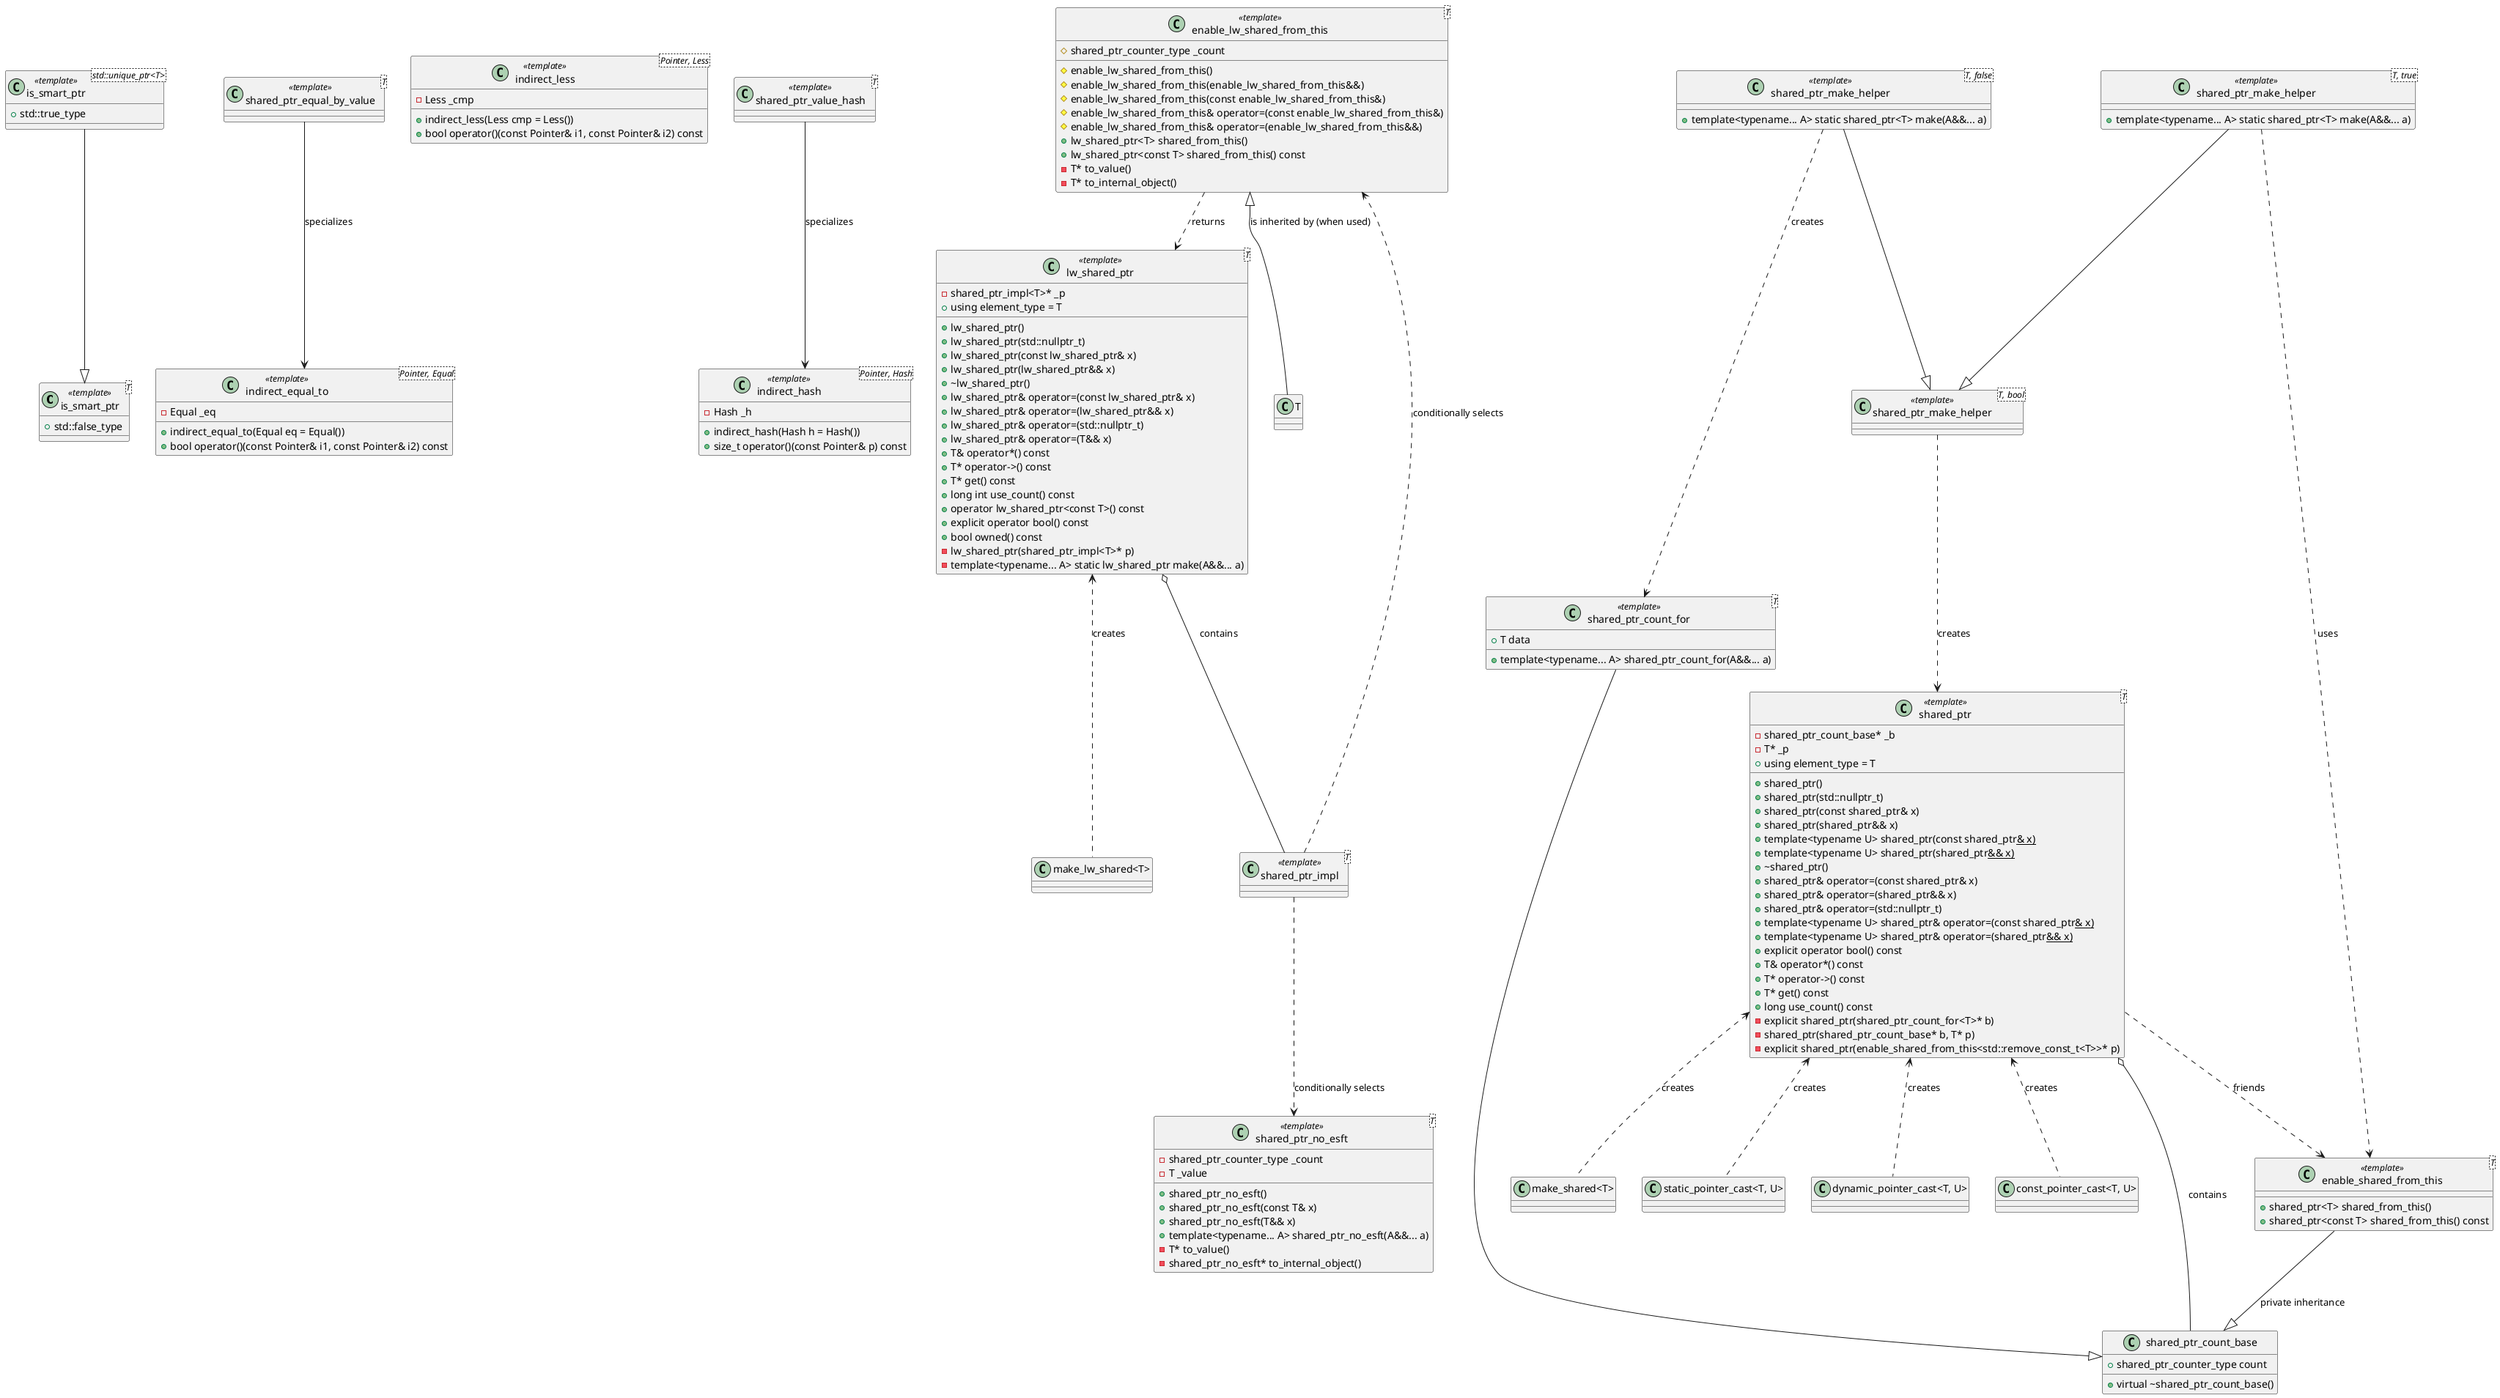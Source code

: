 @startuml Shared Pointer Class Diagram

' Utility templates
class "is_smart_ptr<T>" as is_smart_ptr << template >> {
  +std::false_type
}

class "is_smart_ptr<std::unique_ptr<T>>" as is_smart_ptr_specialized << template >> {
  +std::true_type
}

class "indirect_equal_to<Pointer, Equal>" as indirect_equal_to << template >> {
  -Equal _eq
  +indirect_equal_to(Equal eq = Equal())
  +bool operator()(const Pointer& i1, const Pointer& i2) const
}

class "indirect_less<Pointer, Less>" as indirect_less << template >> {
  -Less _cmp
  +indirect_less(Less cmp = Less())
  +bool operator()(const Pointer& i1, const Pointer& i2) const
}

class "indirect_hash<Pointer, Hash>" as indirect_hash << template >> {
  -Hash _h
  +indirect_hash(Hash h = Hash())
  +size_t operator()(const Pointer& p) const
}

' Lightweight shared pointer section
class "enable_lw_shared_from_this<T>" as enable_lw_shared_from_this << template >> {
  #shared_ptr_counter_type _count
  #enable_lw_shared_from_this()
  #enable_lw_shared_from_this(enable_lw_shared_from_this&&)
  #enable_lw_shared_from_this(const enable_lw_shared_from_this&)
  #enable_lw_shared_from_this& operator=(const enable_lw_shared_from_this&)
  #enable_lw_shared_from_this& operator=(enable_lw_shared_from_this&&)
  +lw_shared_ptr<T> shared_from_this()
  +lw_shared_ptr<const T> shared_from_this() const
  -T* to_value()
  -T* to_internal_object()
}

class "shared_ptr_no_esft<T>" as shared_ptr_no_esft << template >> {
  -shared_ptr_counter_type _count
  -T _value
  +shared_ptr_no_esft()
  +shared_ptr_no_esft(const T& x)
  +shared_ptr_no_esft(T&& x)
  +template<typename... A> shared_ptr_no_esft(A&&... a)
  -T* to_value()
  -shared_ptr_no_esft* to_internal_object()
}

class "shared_ptr_impl<T>" as shared_ptr_impl << template >> {
  ' Conditional type based on T
}

class "lw_shared_ptr<T>" as lw_shared_ptr << template >> {
  -shared_ptr_impl<T>* _p
  +using element_type = T
  +lw_shared_ptr()
  +lw_shared_ptr(std::nullptr_t)
  +lw_shared_ptr(const lw_shared_ptr& x)
  +lw_shared_ptr(lw_shared_ptr&& x)
  +~lw_shared_ptr()
  +lw_shared_ptr& operator=(const lw_shared_ptr& x)
  +lw_shared_ptr& operator=(lw_shared_ptr&& x)
  +lw_shared_ptr& operator=(std::nullptr_t)
  +lw_shared_ptr& operator=(T&& x)
  +T& operator*() const
  +T* operator->() const
  +T* get() const
  +long int use_count() const
  +operator lw_shared_ptr<const T>() const
  +explicit operator bool() const
  +bool owned() const
  -lw_shared_ptr(shared_ptr_impl<T>* p)
  -template<typename... A> static lw_shared_ptr make(A&&... a)
}

' Regular shared pointer section
class "shared_ptr_count_base" as shared_ptr_count_base {
  +virtual ~shared_ptr_count_base()
  +shared_ptr_counter_type count
}

class "shared_ptr_count_for<T>" as shared_ptr_count_for << template >> {
  +T data
  +template<typename... A> shared_ptr_count_for(A&&... a)
}

class "enable_shared_from_this<T>" as enable_shared_from_this << template >> {
  +shared_ptr<T> shared_from_this()
  +shared_ptr<const T> shared_from_this() const
}

class "shared_ptr<T>" as shared_ptr << template >> {
  -shared_ptr_count_base* _b
  -T* _p
  +using element_type = T
  +shared_ptr()
  +shared_ptr(std::nullptr_t)
  +shared_ptr(const shared_ptr& x)
  +shared_ptr(shared_ptr&& x)
  +template<typename U> shared_ptr(const shared_ptr<U>& x)
  +template<typename U> shared_ptr(shared_ptr<U>&& x)
  +~shared_ptr()
  +shared_ptr& operator=(const shared_ptr& x)
  +shared_ptr& operator=(shared_ptr&& x)
  +shared_ptr& operator=(std::nullptr_t)
  +template<typename U> shared_ptr& operator=(const shared_ptr<U>& x)
  +template<typename U> shared_ptr& operator=(shared_ptr<U>&& x)
  +explicit operator bool() const
  +T& operator*() const
  +T* operator->() const
  +T* get() const
  +long use_count() const
  -explicit shared_ptr(shared_ptr_count_for<T>* b)
  -shared_ptr(shared_ptr_count_base* b, T* p)
  -explicit shared_ptr(enable_shared_from_this<std::remove_const_t<T>>* p)
}

class "shared_ptr_make_helper<T, bool>" as shared_ptr_make_helper << template >> {
}

class "shared_ptr_make_helper<T, false>" as shared_ptr_make_helper_false << template >> {
  +template<typename... A> static shared_ptr<T> make(A&&... a)
}

class "shared_ptr_make_helper<T, true>" as shared_ptr_make_helper_true << template >> {
  +template<typename... A> static shared_ptr<T> make(A&&... a)
}

' Helper classes for hash/comparison
class "shared_ptr_equal_by_value<T>" as shared_ptr_equal_by_value << template >> {
}

class "shared_ptr_value_hash<T>" as shared_ptr_value_hash << template >> {
}

' Relationships
is_smart_ptr_specialized --|> is_smart_ptr

shared_ptr_impl ..> enable_lw_shared_from_this : conditionally selects
shared_ptr_impl ..> shared_ptr_no_esft : conditionally selects

lw_shared_ptr o-- shared_ptr_impl : contains

enable_lw_shared_from_this <|-- "T" : is inherited by (when used)
enable_lw_shared_from_this ..> lw_shared_ptr : returns

shared_ptr_count_for --|> shared_ptr_count_base
enable_shared_from_this --|> shared_ptr_count_base : private inheritance

shared_ptr o-- shared_ptr_count_base : contains
shared_ptr ..> enable_shared_from_this : friends

shared_ptr_make_helper_false --|> shared_ptr_make_helper
shared_ptr_make_helper_true --|> shared_ptr_make_helper

shared_ptr_make_helper ..> shared_ptr : creates
shared_ptr_make_helper_false ..> shared_ptr_count_for : creates
shared_ptr_make_helper_true ..> enable_shared_from_this : uses

shared_ptr_equal_by_value --> indirect_equal_to : specializes
shared_ptr_value_hash --> indirect_hash : specializes

' Function-like relationships through free functions
lw_shared_ptr <.. "make_lw_shared<T>" : creates
shared_ptr <.. "make_shared<T>" : creates
shared_ptr <.. "static_pointer_cast<T, U>" : creates
shared_ptr <.. "dynamic_pointer_cast<T, U>" : creates
shared_ptr <.. "const_pointer_cast<T, U>" : creates

@enduml 